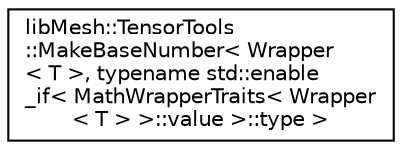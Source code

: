 digraph "类继承关系图"
{
 // INTERACTIVE_SVG=YES
  edge [fontname="Helvetica",fontsize="10",labelfontname="Helvetica",labelfontsize="10"];
  node [fontname="Helvetica",fontsize="10",shape=record];
  rankdir="LR";
  Node1 [label="libMesh::TensorTools\l::MakeBaseNumber\< Wrapper\l\< T \>, typename std::enable\l_if\< MathWrapperTraits\< Wrapper\l\< T \> \>::value \>::type \>",height=0.2,width=0.4,color="black", fillcolor="white", style="filled",URL="$structlibMesh_1_1TensorTools_1_1MakeBaseNumber_3_01Wrapper_3_01T_01_4_00_01typename_01std_1_1enac170101808be8e0bb03f186a72cb3c41.html",tooltip="此模板结构用于根据模板包装类型创建基础数值类型。 如果模板类型不是数学包装类型，则不会创建基础数值类型。 "];
}
